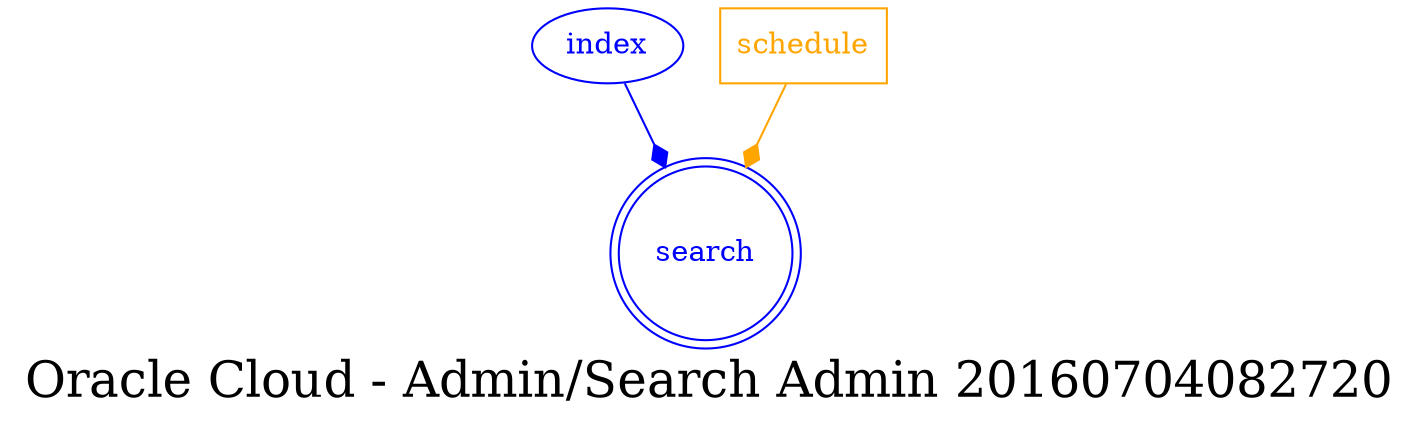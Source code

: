 digraph LexiconGraph {
graph[label="Oracle Cloud - Admin/Search Admin 20160704082720", fontsize=24]
splines=true
"search" [color=blue, fontcolor=blue, shape=doublecircle]
"index" -> "search" [color=blue, fontcolor=blue, arrowhead=diamond, arrowtail=none]
"index" [color=blue, fontcolor=blue, shape=ellipse]
"schedule" [color=orange, fontcolor=orange, shape=box]
"schedule" -> "search" [color=orange, fontcolor=orange, arrowhead=diamond, arrowtail=none]
}
